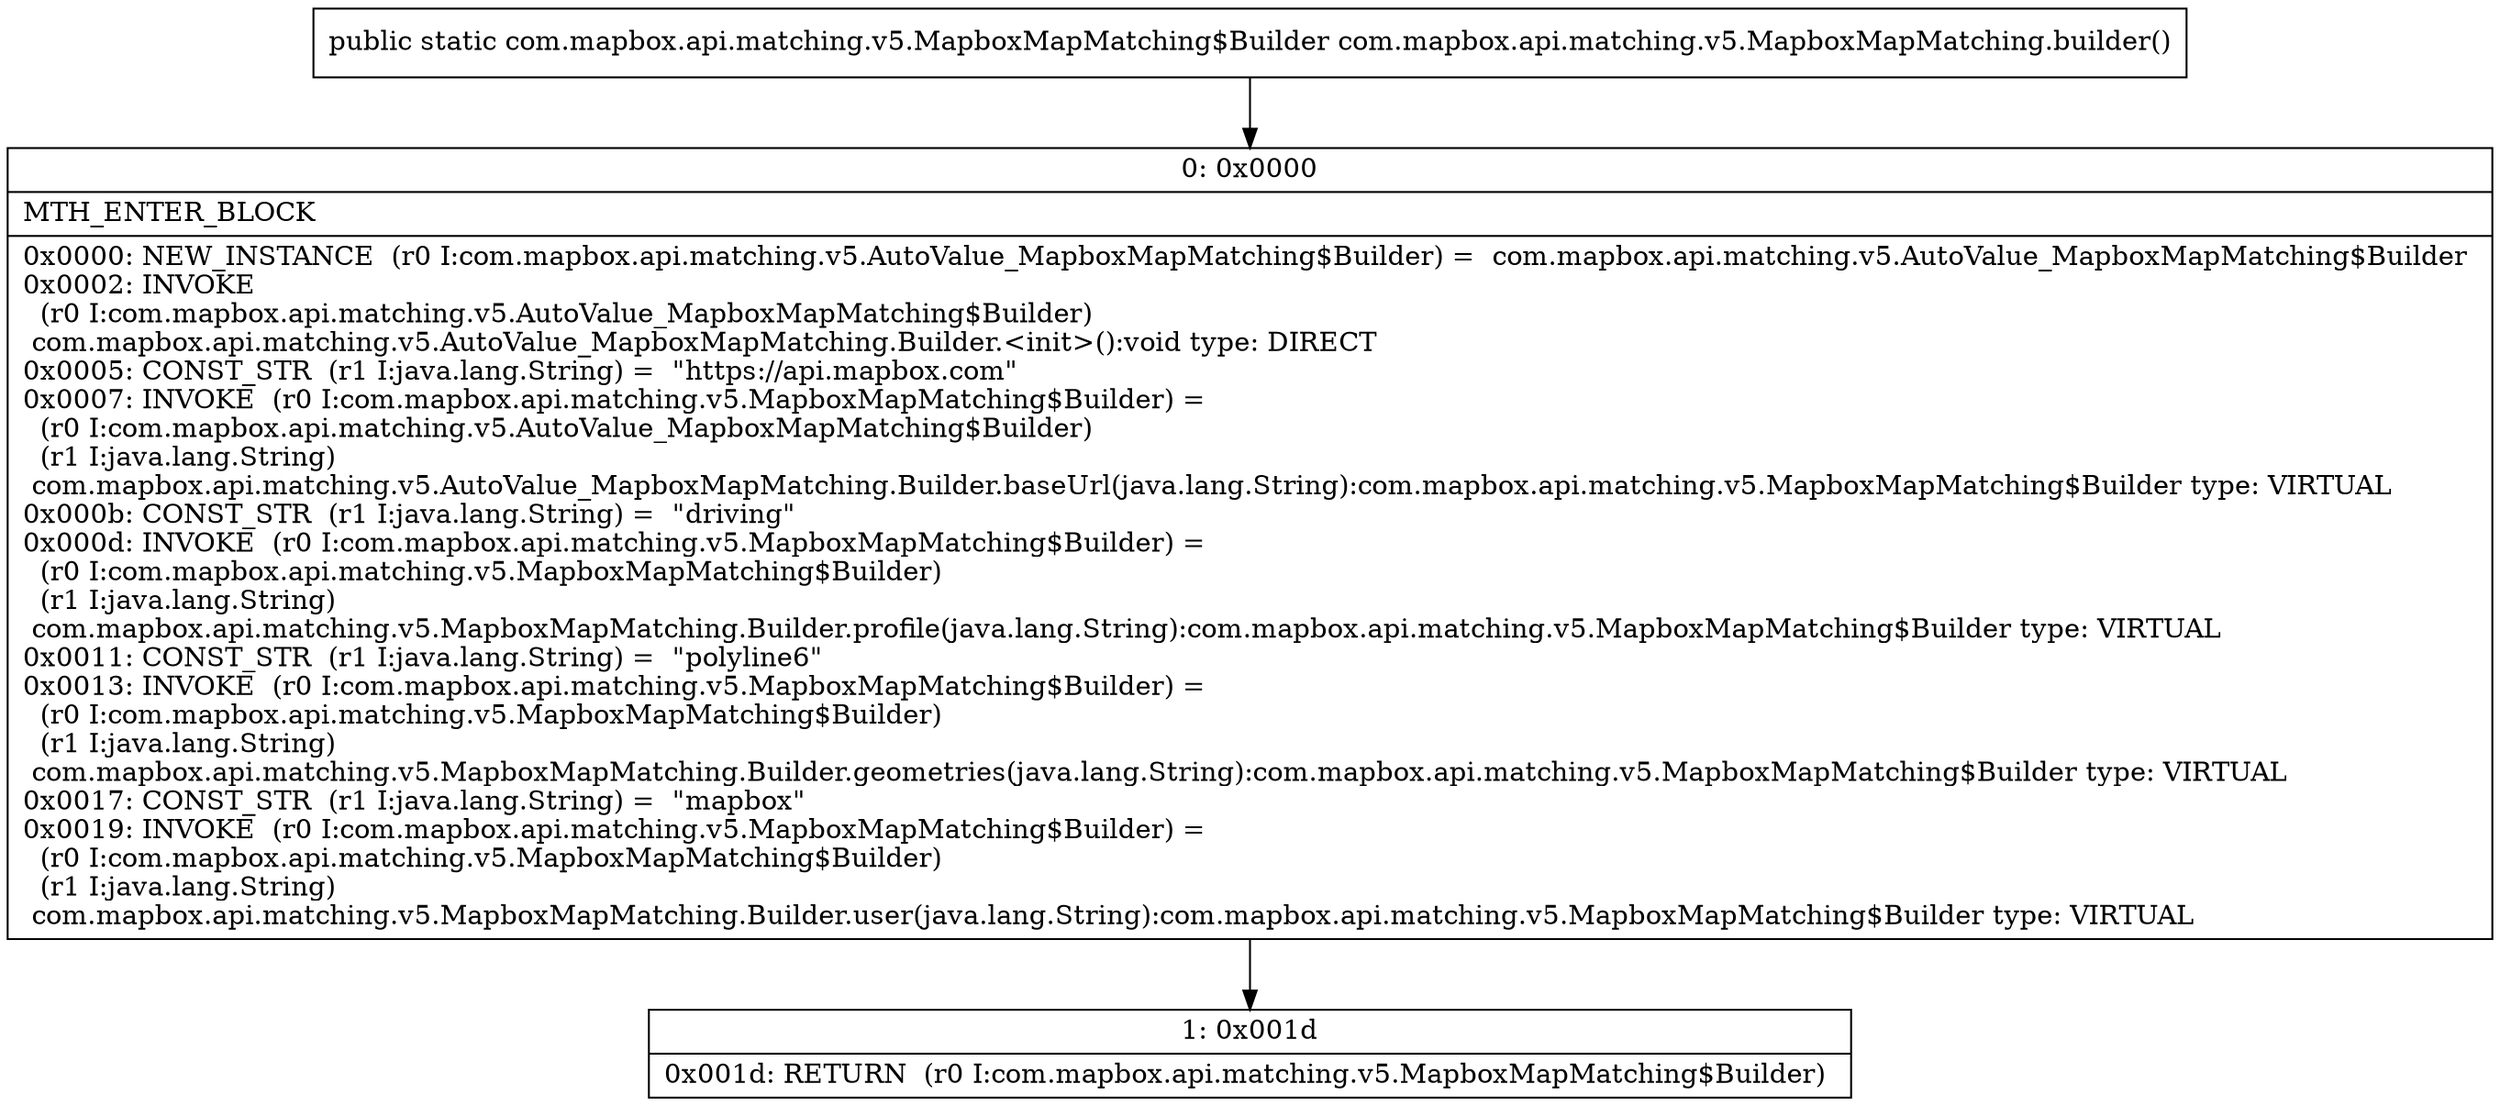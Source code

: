 digraph "CFG forcom.mapbox.api.matching.v5.MapboxMapMatching.builder()Lcom\/mapbox\/api\/matching\/v5\/MapboxMapMatching$Builder;" {
Node_0 [shape=record,label="{0\:\ 0x0000|MTH_ENTER_BLOCK\l|0x0000: NEW_INSTANCE  (r0 I:com.mapbox.api.matching.v5.AutoValue_MapboxMapMatching$Builder) =  com.mapbox.api.matching.v5.AutoValue_MapboxMapMatching$Builder \l0x0002: INVOKE  \l  (r0 I:com.mapbox.api.matching.v5.AutoValue_MapboxMapMatching$Builder)\l com.mapbox.api.matching.v5.AutoValue_MapboxMapMatching.Builder.\<init\>():void type: DIRECT \l0x0005: CONST_STR  (r1 I:java.lang.String) =  \"https:\/\/api.mapbox.com\" \l0x0007: INVOKE  (r0 I:com.mapbox.api.matching.v5.MapboxMapMatching$Builder) = \l  (r0 I:com.mapbox.api.matching.v5.AutoValue_MapboxMapMatching$Builder)\l  (r1 I:java.lang.String)\l com.mapbox.api.matching.v5.AutoValue_MapboxMapMatching.Builder.baseUrl(java.lang.String):com.mapbox.api.matching.v5.MapboxMapMatching$Builder type: VIRTUAL \l0x000b: CONST_STR  (r1 I:java.lang.String) =  \"driving\" \l0x000d: INVOKE  (r0 I:com.mapbox.api.matching.v5.MapboxMapMatching$Builder) = \l  (r0 I:com.mapbox.api.matching.v5.MapboxMapMatching$Builder)\l  (r1 I:java.lang.String)\l com.mapbox.api.matching.v5.MapboxMapMatching.Builder.profile(java.lang.String):com.mapbox.api.matching.v5.MapboxMapMatching$Builder type: VIRTUAL \l0x0011: CONST_STR  (r1 I:java.lang.String) =  \"polyline6\" \l0x0013: INVOKE  (r0 I:com.mapbox.api.matching.v5.MapboxMapMatching$Builder) = \l  (r0 I:com.mapbox.api.matching.v5.MapboxMapMatching$Builder)\l  (r1 I:java.lang.String)\l com.mapbox.api.matching.v5.MapboxMapMatching.Builder.geometries(java.lang.String):com.mapbox.api.matching.v5.MapboxMapMatching$Builder type: VIRTUAL \l0x0017: CONST_STR  (r1 I:java.lang.String) =  \"mapbox\" \l0x0019: INVOKE  (r0 I:com.mapbox.api.matching.v5.MapboxMapMatching$Builder) = \l  (r0 I:com.mapbox.api.matching.v5.MapboxMapMatching$Builder)\l  (r1 I:java.lang.String)\l com.mapbox.api.matching.v5.MapboxMapMatching.Builder.user(java.lang.String):com.mapbox.api.matching.v5.MapboxMapMatching$Builder type: VIRTUAL \l}"];
Node_1 [shape=record,label="{1\:\ 0x001d|0x001d: RETURN  (r0 I:com.mapbox.api.matching.v5.MapboxMapMatching$Builder) \l}"];
MethodNode[shape=record,label="{public static com.mapbox.api.matching.v5.MapboxMapMatching$Builder com.mapbox.api.matching.v5.MapboxMapMatching.builder() }"];
MethodNode -> Node_0;
Node_0 -> Node_1;
}

